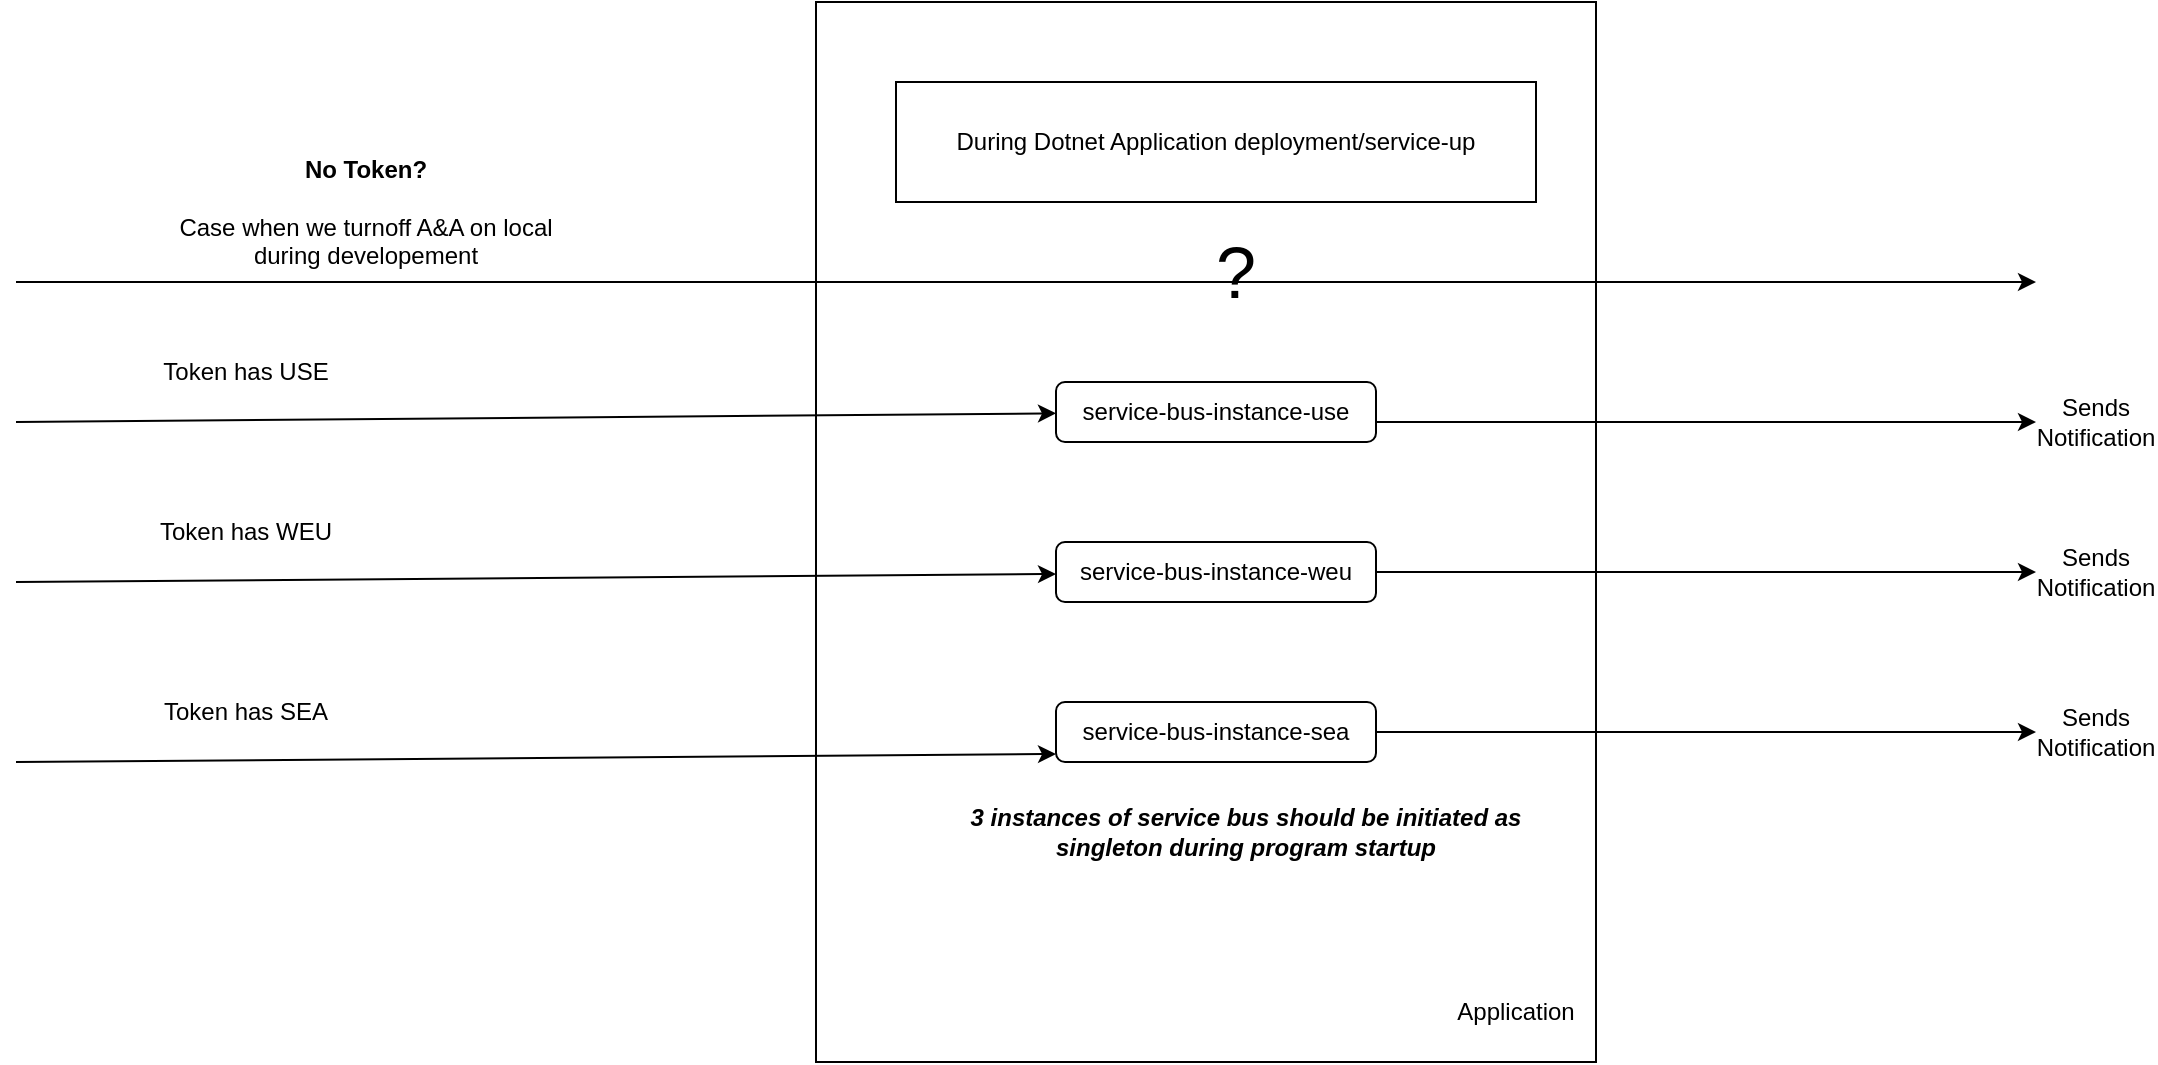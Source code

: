 <mxfile version="24.7.17">
  <diagram name="Page-1" id="IZ997oUdilexwLLzvvGH">
    <mxGraphModel dx="1542" dy="715" grid="1" gridSize="10" guides="1" tooltips="1" connect="1" arrows="1" fold="1" page="1" pageScale="1" pageWidth="2339" pageHeight="3300" math="0" shadow="0">
      <root>
        <mxCell id="0" />
        <mxCell id="1" parent="0" />
        <mxCell id="0RGWWF2EVE3LepTlG2qa-8" value="" style="rounded=0;whiteSpace=wrap;html=1;" vertex="1" parent="1">
          <mxGeometry x="600" y="80" width="390" height="530" as="geometry" />
        </mxCell>
        <mxCell id="0RGWWF2EVE3LepTlG2qa-1" value="During Dotnet Application deployment/service-up" style="rounded=0;whiteSpace=wrap;html=1;" vertex="1" parent="1">
          <mxGeometry x="640" y="120" width="320" height="60" as="geometry" />
        </mxCell>
        <mxCell id="0RGWWF2EVE3LepTlG2qa-5" value="service-bus-instance-use" style="rounded=1;whiteSpace=wrap;html=1;" vertex="1" parent="1">
          <mxGeometry x="720" y="270" width="160" height="30" as="geometry" />
        </mxCell>
        <mxCell id="0RGWWF2EVE3LepTlG2qa-6" value="&lt;span style=&quot;font-weight: 400;&quot;&gt;service-bus-instance-weu&lt;/span&gt;" style="rounded=1;whiteSpace=wrap;html=1;fontStyle=1" vertex="1" parent="1">
          <mxGeometry x="720" y="350" width="160" height="30" as="geometry" />
        </mxCell>
        <mxCell id="0RGWWF2EVE3LepTlG2qa-7" value="&lt;span style=&quot;font-weight: 400;&quot;&gt;service-bus-instance-sea&lt;/span&gt;" style="rounded=1;whiteSpace=wrap;html=1;fontStyle=1" vertex="1" parent="1">
          <mxGeometry x="720" y="430" width="160" height="30" as="geometry" />
        </mxCell>
        <mxCell id="0RGWWF2EVE3LepTlG2qa-9" value="Application" style="text;html=1;align=center;verticalAlign=middle;whiteSpace=wrap;rounded=0;" vertex="1" parent="1">
          <mxGeometry x="920" y="570" width="60" height="30" as="geometry" />
        </mxCell>
        <mxCell id="0RGWWF2EVE3LepTlG2qa-11" value="" style="endArrow=classic;html=1;rounded=0;" edge="1" parent="1" target="0RGWWF2EVE3LepTlG2qa-5">
          <mxGeometry width="50" height="50" relative="1" as="geometry">
            <mxPoint x="200" y="290" as="sourcePoint" />
            <mxPoint x="250" y="260" as="targetPoint" />
          </mxGeometry>
        </mxCell>
        <mxCell id="0RGWWF2EVE3LepTlG2qa-12" value="Token has USE" style="text;html=1;align=center;verticalAlign=middle;whiteSpace=wrap;rounded=0;" vertex="1" parent="1">
          <mxGeometry x="200" y="250" width="230" height="30" as="geometry" />
        </mxCell>
        <mxCell id="0RGWWF2EVE3LepTlG2qa-13" value="" style="endArrow=classic;html=1;rounded=0;" edge="1" parent="1">
          <mxGeometry width="50" height="50" relative="1" as="geometry">
            <mxPoint x="200" y="370" as="sourcePoint" />
            <mxPoint x="720" y="366" as="targetPoint" />
          </mxGeometry>
        </mxCell>
        <mxCell id="0RGWWF2EVE3LepTlG2qa-14" value="Token has WEU" style="text;html=1;align=center;verticalAlign=middle;whiteSpace=wrap;rounded=0;" vertex="1" parent="1">
          <mxGeometry x="200" y="330" width="230" height="30" as="geometry" />
        </mxCell>
        <mxCell id="0RGWWF2EVE3LepTlG2qa-15" value="" style="endArrow=classic;html=1;rounded=0;" edge="1" parent="1">
          <mxGeometry width="50" height="50" relative="1" as="geometry">
            <mxPoint x="200" y="460" as="sourcePoint" />
            <mxPoint x="720" y="456" as="targetPoint" />
          </mxGeometry>
        </mxCell>
        <mxCell id="0RGWWF2EVE3LepTlG2qa-16" value="Token has SEA" style="text;html=1;align=center;verticalAlign=middle;whiteSpace=wrap;rounded=0;" vertex="1" parent="1">
          <mxGeometry x="200" y="420" width="230" height="30" as="geometry" />
        </mxCell>
        <mxCell id="0RGWWF2EVE3LepTlG2qa-17" value="&lt;b&gt;&lt;i&gt;3 instances of service bus should be initiated as singleton during program startup&lt;/i&gt;&lt;/b&gt;" style="text;html=1;align=center;verticalAlign=middle;whiteSpace=wrap;rounded=0;" vertex="1" parent="1">
          <mxGeometry x="660" y="480" width="310" height="30" as="geometry" />
        </mxCell>
        <mxCell id="0RGWWF2EVE3LepTlG2qa-18" value="" style="endArrow=classic;html=1;rounded=0;" edge="1" parent="1" target="0RGWWF2EVE3LepTlG2qa-20">
          <mxGeometry width="50" height="50" relative="1" as="geometry">
            <mxPoint x="880" y="290" as="sourcePoint" />
            <mxPoint x="1240" y="290" as="targetPoint" />
          </mxGeometry>
        </mxCell>
        <mxCell id="0RGWWF2EVE3LepTlG2qa-20" value="Sends Notification" style="text;html=1;align=center;verticalAlign=middle;whiteSpace=wrap;rounded=0;" vertex="1" parent="1">
          <mxGeometry x="1210" y="275" width="60" height="30" as="geometry" />
        </mxCell>
        <mxCell id="0RGWWF2EVE3LepTlG2qa-21" value="" style="endArrow=classic;html=1;rounded=0;" edge="1" parent="1" target="0RGWWF2EVE3LepTlG2qa-22">
          <mxGeometry width="50" height="50" relative="1" as="geometry">
            <mxPoint x="880" y="365" as="sourcePoint" />
            <mxPoint x="1240" y="365" as="targetPoint" />
          </mxGeometry>
        </mxCell>
        <mxCell id="0RGWWF2EVE3LepTlG2qa-22" value="Sends Notification" style="text;html=1;align=center;verticalAlign=middle;whiteSpace=wrap;rounded=0;" vertex="1" parent="1">
          <mxGeometry x="1210" y="350" width="60" height="30" as="geometry" />
        </mxCell>
        <mxCell id="0RGWWF2EVE3LepTlG2qa-23" value="" style="endArrow=classic;html=1;rounded=0;" edge="1" parent="1" target="0RGWWF2EVE3LepTlG2qa-24">
          <mxGeometry width="50" height="50" relative="1" as="geometry">
            <mxPoint x="880" y="445" as="sourcePoint" />
            <mxPoint x="1240" y="445" as="targetPoint" />
          </mxGeometry>
        </mxCell>
        <mxCell id="0RGWWF2EVE3LepTlG2qa-24" value="Sends Notification" style="text;html=1;align=center;verticalAlign=middle;whiteSpace=wrap;rounded=0;" vertex="1" parent="1">
          <mxGeometry x="1210" y="430" width="60" height="30" as="geometry" />
        </mxCell>
        <mxCell id="0RGWWF2EVE3LepTlG2qa-25" value="" style="endArrow=classic;html=1;rounded=0;" edge="1" parent="1">
          <mxGeometry width="50" height="50" relative="1" as="geometry">
            <mxPoint x="200" y="220" as="sourcePoint" />
            <mxPoint x="1210" y="220" as="targetPoint" />
          </mxGeometry>
        </mxCell>
        <mxCell id="0RGWWF2EVE3LepTlG2qa-27" value="&lt;b&gt;No Token?&lt;/b&gt;&lt;br&gt;&lt;br&gt;Case when we turnoff A&amp;amp;A on local during developement" style="text;html=1;align=center;verticalAlign=middle;whiteSpace=wrap;rounded=0;" vertex="1" parent="1">
          <mxGeometry x="270" y="140" width="210" height="90" as="geometry" />
        </mxCell>
        <mxCell id="0RGWWF2EVE3LepTlG2qa-28" value="&lt;font style=&quot;font-size: 36px;&quot;&gt;?&lt;/font&gt;" style="text;html=1;align=center;verticalAlign=middle;whiteSpace=wrap;rounded=0;" vertex="1" parent="1">
          <mxGeometry x="780" y="200" width="60" height="30" as="geometry" />
        </mxCell>
      </root>
    </mxGraphModel>
  </diagram>
</mxfile>
